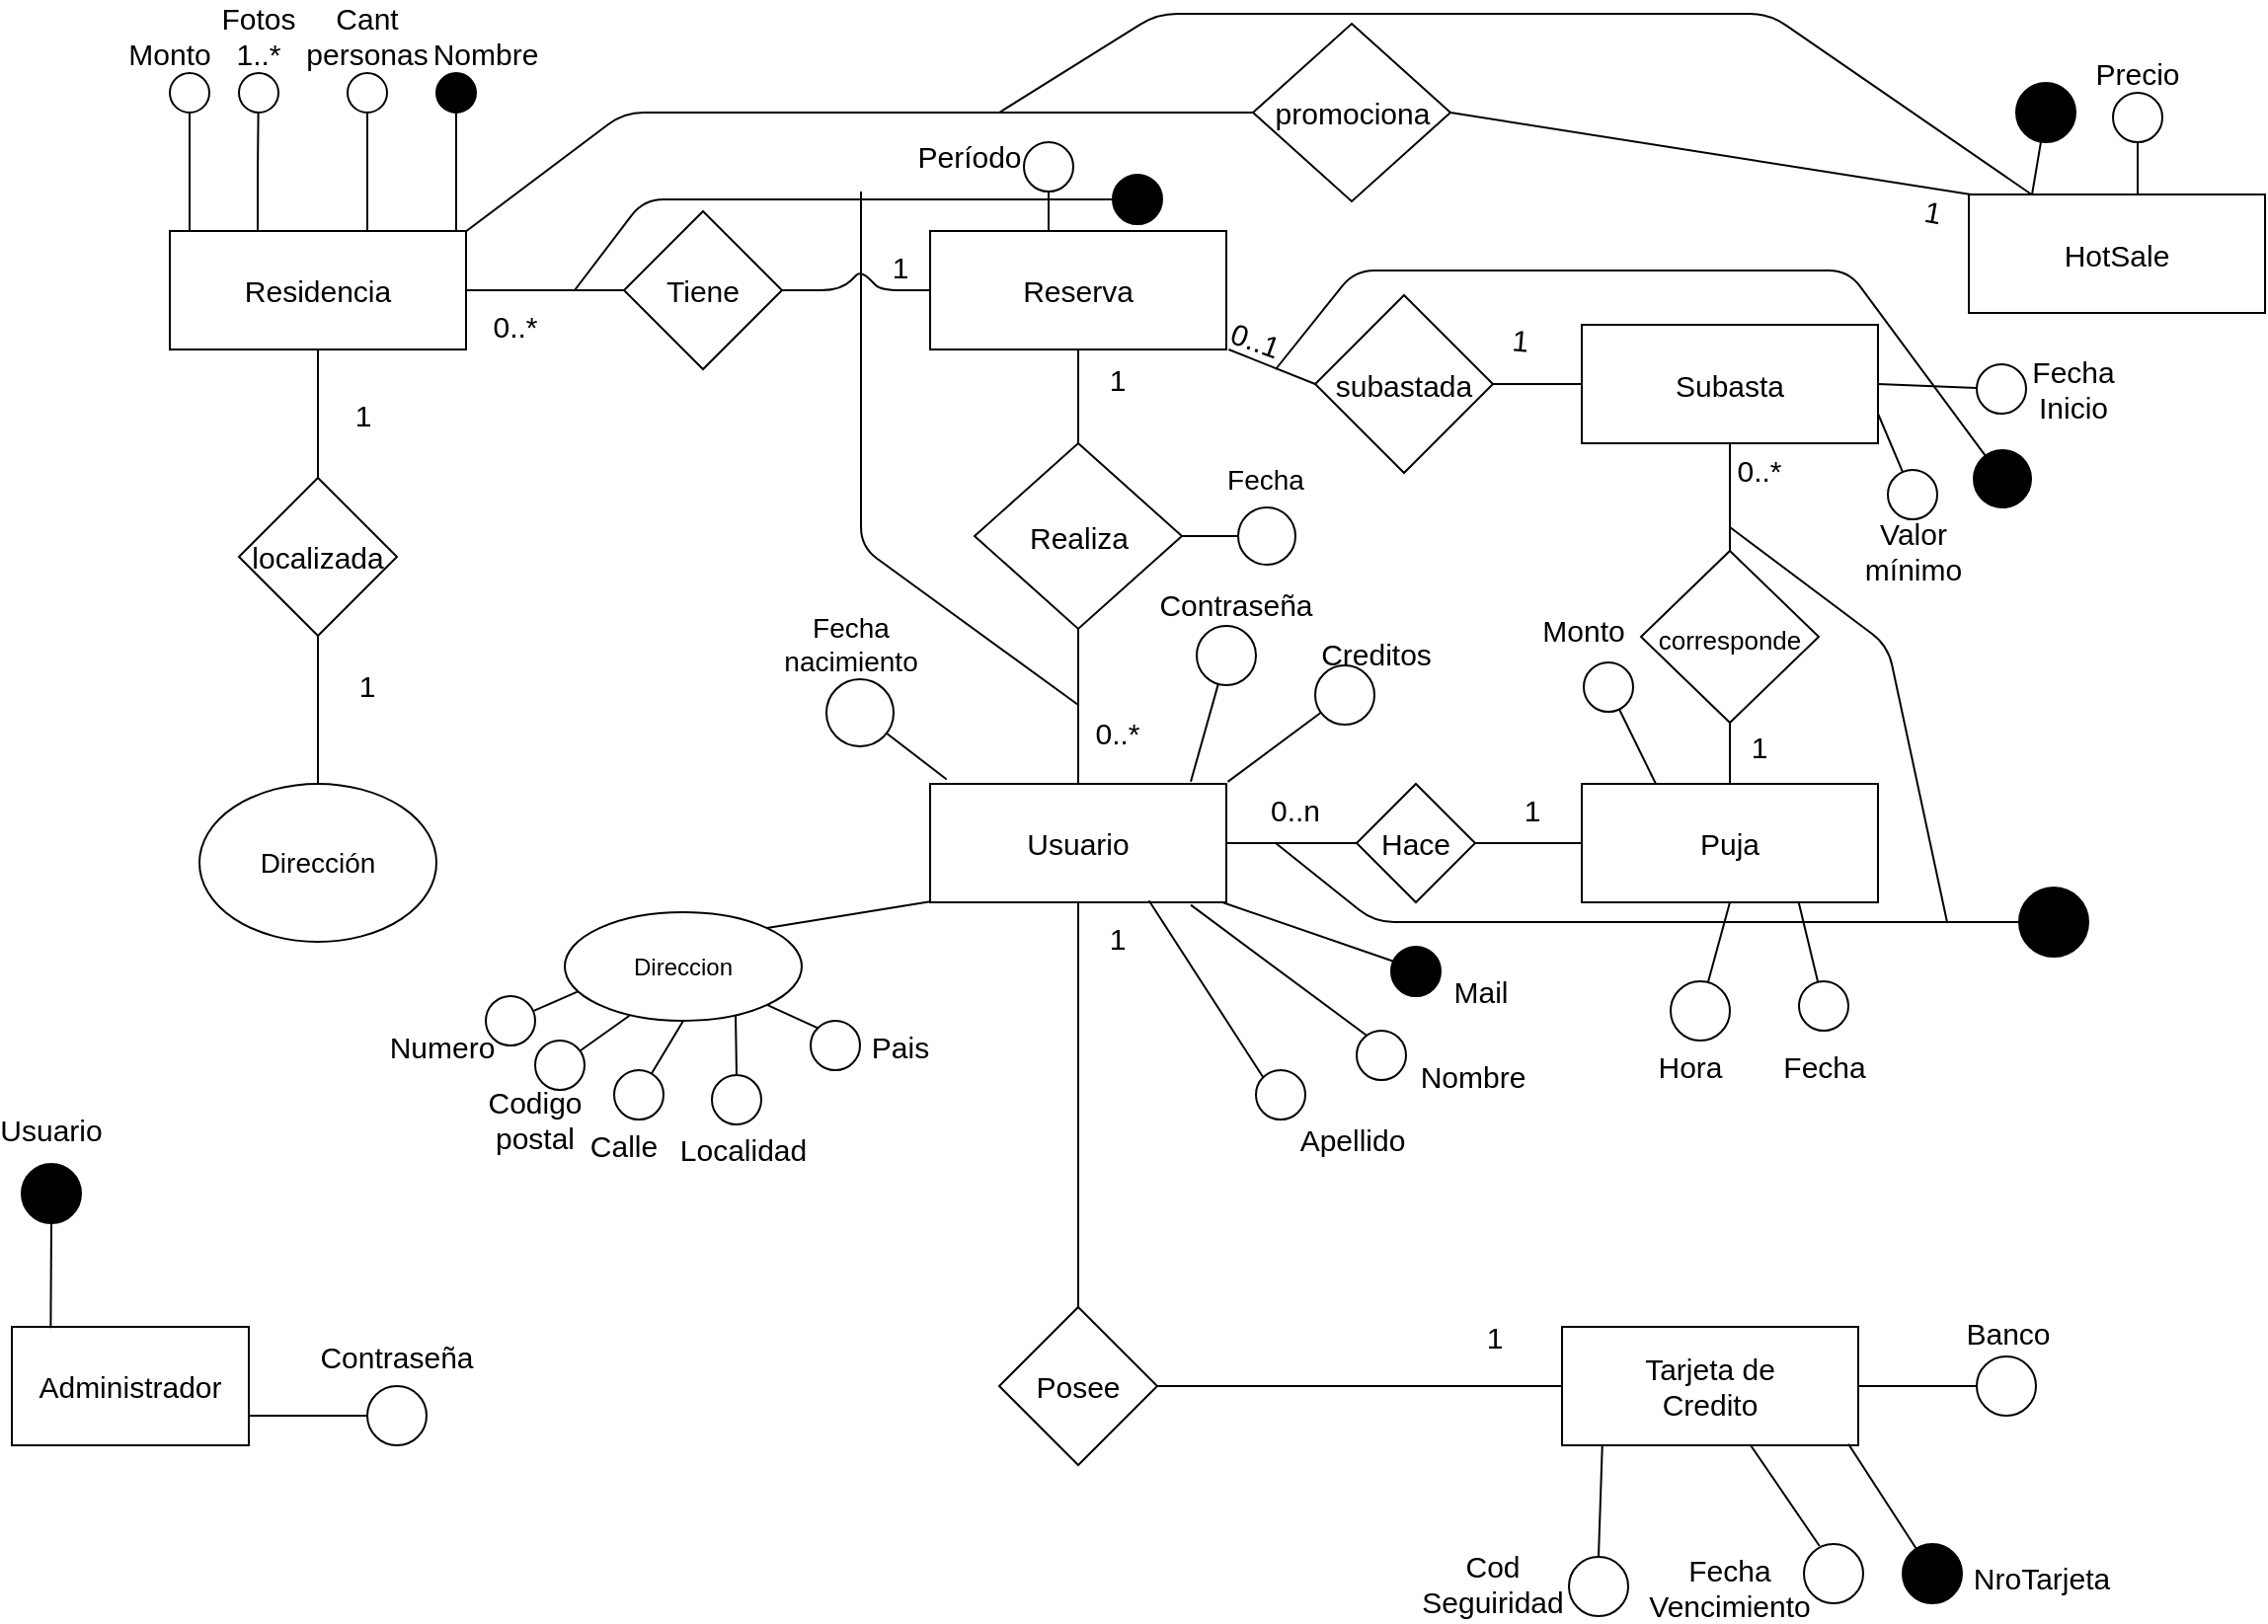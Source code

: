 <mxfile version="10.6.5" type="device"><diagram id="lkm6qjUHLhMHIFWpEJEo" name="Page-1"><mxGraphModel dx="1567" dy="913" grid="1" gridSize="10" guides="1" tooltips="1" connect="1" arrows="1" fold="1" page="1" pageScale="1" pageWidth="1169" pageHeight="827" math="0" shadow="0"><root><mxCell id="0"/><mxCell id="1" parent="0"/><mxCell id="IF7GR7EyhI2C2bpMbe33-1" value="Residencia" style="rounded=0;whiteSpace=wrap;html=1;fontSize=15;" parent="1" vertex="1"><mxGeometry x="100" y="120" width="150" height="60" as="geometry"/></mxCell><mxCell id="IF7GR7EyhI2C2bpMbe33-2" value="Usuario&lt;br&gt;" style="rounded=0;whiteSpace=wrap;html=1;fontSize=15;" parent="1" vertex="1"><mxGeometry x="485" y="400" width="150" height="60" as="geometry"/></mxCell><mxCell id="IF7GR7EyhI2C2bpMbe33-3" value="Subasta" style="rounded=0;whiteSpace=wrap;html=1;fontSize=15;" parent="1" vertex="1"><mxGeometry x="815" y="167.5" width="150" height="60" as="geometry"/></mxCell><mxCell id="IF7GR7EyhI2C2bpMbe33-4" value="Reserva" style="rounded=0;whiteSpace=wrap;html=1;fontSize=15;" parent="1" vertex="1"><mxGeometry x="485" y="120" width="150" height="60" as="geometry"/></mxCell><mxCell id="IF7GR7EyhI2C2bpMbe33-5" value="Puja&lt;br&gt;" style="rounded=0;whiteSpace=wrap;html=1;fontSize=15;" parent="1" vertex="1"><mxGeometry x="815" y="400" width="150" height="60" as="geometry"/></mxCell><mxCell id="IF7GR7EyhI2C2bpMbe33-6" value="HotSale&lt;br&gt;" style="rounded=0;whiteSpace=wrap;html=1;fontSize=15;" parent="1" vertex="1"><mxGeometry x="1011" y="101.5" width="150" height="60" as="geometry"/></mxCell><mxCell id="IF7GR7EyhI2C2bpMbe33-7" value="Tarjeta de&lt;br&gt;Credito&lt;br&gt;" style="rounded=0;whiteSpace=wrap;html=1;fontSize=15;" parent="1" vertex="1"><mxGeometry x="805" y="675" width="150" height="60" as="geometry"/></mxCell><mxCell id="IF7GR7EyhI2C2bpMbe33-21" value="" style="endArrow=none;html=1;fontSize=15;entryX=0.5;entryY=1;entryDx=0;entryDy=0;" parent="1" edge="1" target="IF7GR7EyhI2C2bpMbe33-49"><mxGeometry width="50" height="50" relative="1" as="geometry"><mxPoint x="110" y="120" as="sourcePoint"/><mxPoint x="102.5" y="60" as="targetPoint"/><Array as="points"/></mxGeometry></mxCell><mxCell id="IF7GR7EyhI2C2bpMbe33-24" value="" style="endArrow=none;html=1;fontSize=15;entryX=0.5;entryY=0;entryDx=0;entryDy=0;" parent="1" target="IF7GR7EyhI2C2bpMbe33-25" edge="1"><mxGeometry width="50" height="50" relative="1" as="geometry"><mxPoint x="144.5" y="120" as="sourcePoint"/><mxPoint x="144.5" y="30" as="targetPoint"/><Array as="points"><mxPoint x="144.5" y="90"/></Array></mxGeometry></mxCell><mxCell id="IF7GR7EyhI2C2bpMbe33-25" value="" style="ellipse;whiteSpace=wrap;html=1;aspect=fixed;fontSize=15;" parent="1" vertex="1"><mxGeometry x="135" y="40" width="20" height="20" as="geometry"/></mxCell><mxCell id="IF7GR7EyhI2C2bpMbe33-26" value="" style="endArrow=none;html=1;fontSize=15;" parent="1" edge="1"><mxGeometry width="50" height="50" relative="1" as="geometry"><mxPoint x="200" y="120" as="sourcePoint"/><mxPoint x="200" y="60" as="targetPoint"/><Array as="points"><mxPoint x="200" y="90"/></Array></mxGeometry></mxCell><mxCell id="IF7GR7EyhI2C2bpMbe33-27" value="" style="ellipse;whiteSpace=wrap;html=1;aspect=fixed;fontSize=15;" parent="1" vertex="1"><mxGeometry x="190" y="40" width="20" height="20" as="geometry"/></mxCell><mxCell id="IF7GR7EyhI2C2bpMbe33-28" value="" style="endArrow=none;html=1;fontSize=15;" parent="1" edge="1"><mxGeometry width="50" height="50" relative="1" as="geometry"><mxPoint x="245" y="120" as="sourcePoint"/><mxPoint x="245" y="60" as="targetPoint"/><Array as="points"><mxPoint x="245" y="90"/></Array></mxGeometry></mxCell><mxCell id="IF7GR7EyhI2C2bpMbe33-29" value="" style="ellipse;whiteSpace=wrap;html=1;aspect=fixed;fontSize=15;fillColor=#000000;" parent="1" vertex="1"><mxGeometry x="235" y="40" width="20" height="20" as="geometry"/></mxCell><mxCell id="IF7GR7EyhI2C2bpMbe33-42" value="Nombre&lt;br&gt;" style="text;html=1;strokeColor=none;fillColor=none;align=center;verticalAlign=middle;whiteSpace=wrap;rounded=0;fontSize=15;" parent="1" vertex="1"><mxGeometry x="240" y="20" width="40" height="20" as="geometry"/></mxCell><mxCell id="IF7GR7EyhI2C2bpMbe33-43" value="Cant&lt;br&gt;personas&lt;br&gt;&lt;br&gt;" style="text;html=1;strokeColor=none;fillColor=none;align=center;verticalAlign=middle;whiteSpace=wrap;rounded=0;fontSize=15;" parent="1" vertex="1"><mxGeometry x="180" y="20" width="40" height="20" as="geometry"/></mxCell><mxCell id="IF7GR7EyhI2C2bpMbe33-48" value="Fotos&lt;br&gt;1..*&lt;br&gt;&lt;br&gt;" style="text;html=1;strokeColor=none;fillColor=none;align=center;verticalAlign=middle;whiteSpace=wrap;rounded=0;fontSize=15;" parent="1" vertex="1"><mxGeometry x="125" y="20" width="40" height="20" as="geometry"/></mxCell><mxCell id="IF7GR7EyhI2C2bpMbe33-49" value="" style="ellipse;whiteSpace=wrap;html=1;aspect=fixed;fillColor=#FFFFFF;fontSize=15;" parent="1" vertex="1"><mxGeometry x="100" y="40" width="20" height="20" as="geometry"/></mxCell><mxCell id="IF7GR7EyhI2C2bpMbe33-52" value="Monto" style="text;html=1;strokeColor=none;fillColor=none;align=center;verticalAlign=middle;whiteSpace=wrap;rounded=0;fontSize=15;" parent="1" vertex="1"><mxGeometry x="80" y="20" width="40" height="20" as="geometry"/></mxCell><mxCell id="IF7GR7EyhI2C2bpMbe33-55" value="" style="endArrow=none;html=1;fontSize=15;" parent="1" target="IF7GR7EyhI2C2bpMbe33-56" edge="1"><mxGeometry width="50" height="50" relative="1" as="geometry"><mxPoint x="545" y="120" as="sourcePoint"/><mxPoint x="545" y="60" as="targetPoint"/><Array as="points"/></mxGeometry></mxCell><mxCell id="IF7GR7EyhI2C2bpMbe33-56" value="" style="ellipse;whiteSpace=wrap;html=1;aspect=fixed;" parent="1" vertex="1"><mxGeometry x="532.5" y="75" width="25" height="25" as="geometry"/></mxCell><mxCell id="IF7GR7EyhI2C2bpMbe33-59" value="Período" style="text;html=1;strokeColor=none;fillColor=none;align=center;verticalAlign=middle;whiteSpace=wrap;rounded=0;fontSize=15;" parent="1" vertex="1"><mxGeometry x="485" y="71.5" width="40" height="20" as="geometry"/></mxCell><mxCell id="IF7GR7EyhI2C2bpMbe33-62" value="" style="endArrow=none;html=1;fillColor=#000000;fontSize=15;exitX=1;exitY=0.5;exitDx=0;exitDy=0;entryX=0;entryY=0.5;entryDx=0;entryDy=0;" parent="1" source="IF7GR7EyhI2C2bpMbe33-63" target="IF7GR7EyhI2C2bpMbe33-4" edge="1"><mxGeometry width="50" height="50" relative="1" as="geometry"><mxPoint x="330" y="180" as="sourcePoint"/><mxPoint x="380" y="130" as="targetPoint"/><Array as="points"><mxPoint x="440" y="150"/><mxPoint x="450" y="140"/><mxPoint x="460" y="150"/></Array></mxGeometry></mxCell><mxCell id="IF7GR7EyhI2C2bpMbe33-63" value="" style="rhombus;whiteSpace=wrap;html=1;fillColor=#FFFFFF;fontSize=15;" parent="1" vertex="1"><mxGeometry x="330" y="110" width="80" height="80" as="geometry"/></mxCell><mxCell id="IF7GR7EyhI2C2bpMbe33-64" value="" style="endArrow=none;html=1;fillColor=#000000;fontSize=15;exitX=1;exitY=0.5;exitDx=0;exitDy=0;" parent="1" source="IF7GR7EyhI2C2bpMbe33-1" target="IF7GR7EyhI2C2bpMbe33-63" edge="1"><mxGeometry width="50" height="50" relative="1" as="geometry"><mxPoint x="250.176" y="149.529" as="sourcePoint"/><mxPoint x="490" y="149.888" as="targetPoint"/></mxGeometry></mxCell><mxCell id="IF7GR7EyhI2C2bpMbe33-65" value="Tiene&lt;br&gt;" style="text;html=1;strokeColor=none;fillColor=none;align=center;verticalAlign=middle;whiteSpace=wrap;rounded=0;fontSize=15;" parent="1" vertex="1"><mxGeometry x="350" y="140" width="40" height="20" as="geometry"/></mxCell><mxCell id="IF7GR7EyhI2C2bpMbe33-67" value="0..*" style="text;html=1;strokeColor=none;fillColor=none;align=center;verticalAlign=middle;whiteSpace=wrap;rounded=0;fontSize=15;" parent="1" vertex="1"><mxGeometry x="255" y="157.5" width="40" height="20" as="geometry"/></mxCell><mxCell id="IF7GR7EyhI2C2bpMbe33-69" value="1&lt;br&gt;" style="text;html=1;strokeColor=none;fillColor=none;align=center;verticalAlign=middle;whiteSpace=wrap;rounded=0;fontSize=15;" parent="1" vertex="1"><mxGeometry x="450" y="127.5" width="40" height="20" as="geometry"/></mxCell><mxCell id="IF7GR7EyhI2C2bpMbe33-70" value="" style="endArrow=none;html=1;fontSize=15;entryX=0.57;entryY=-0.003;entryDx=0;entryDy=0;entryPerimeter=0;" parent="1" source="IF7GR7EyhI2C2bpMbe33-71" target="IF7GR7EyhI2C2bpMbe33-6" edge="1"><mxGeometry width="50" height="50" relative="1" as="geometry"><mxPoint x="417.5" y="665" as="sourcePoint"/><mxPoint x="1104" y="110" as="targetPoint"/><Array as="points"/></mxGeometry></mxCell><mxCell id="IF7GR7EyhI2C2bpMbe33-71" value="" style="ellipse;whiteSpace=wrap;html=1;aspect=fixed;direction=south;rotation=180;" parent="1" vertex="1"><mxGeometry x="1084" y="50" width="25" height="25" as="geometry"/></mxCell><mxCell id="IF7GR7EyhI2C2bpMbe33-72" value="Precio&lt;br&gt;" style="text;html=1;strokeColor=none;fillColor=none;align=center;verticalAlign=middle;whiteSpace=wrap;rounded=0;fontSize=15;direction=south;" parent="1" vertex="1"><mxGeometry x="1078" y="30" width="37" height="20" as="geometry"/></mxCell><mxCell id="IF7GR7EyhI2C2bpMbe33-73" value="promociona" style="rhombus;whiteSpace=wrap;html=1;fillColor=#FFFFFF;fontSize=15;" parent="1" vertex="1"><mxGeometry x="648.5" y="15" width="100" height="90" as="geometry"/></mxCell><mxCell id="IF7GR7EyhI2C2bpMbe33-75" value="" style="endArrow=none;html=1;fillColor=#000000;fontSize=15;entryX=1;entryY=0.5;entryDx=0;entryDy=0;exitX=0.007;exitY=0;exitDx=0;exitDy=0;exitPerimeter=0;" parent="1" source="IF7GR7EyhI2C2bpMbe33-6" target="IF7GR7EyhI2C2bpMbe33-73" edge="1"><mxGeometry width="50" height="50" relative="1" as="geometry"><mxPoint x="965.5" y="85" as="sourcePoint"/><mxPoint x="900" y="42" as="targetPoint"/></mxGeometry></mxCell><mxCell id="IF7GR7EyhI2C2bpMbe33-79" value="1" style="text;html=1;strokeColor=none;fillColor=none;align=center;verticalAlign=middle;whiteSpace=wrap;rounded=0;fontSize=15;rotation=10;" parent="1" vertex="1"><mxGeometry x="972.5" y="100" width="40" height="20" as="geometry"/></mxCell><mxCell id="IF7GR7EyhI2C2bpMbe33-81" value="" style="endArrow=none;html=1;fontSize=15;entryX=1;entryY=0.5;entryDx=0;entryDy=0;" parent="1" source="IF7GR7EyhI2C2bpMbe33-82" target="IF7GR7EyhI2C2bpMbe33-3" edge="1"><mxGeometry width="50" height="50" relative="1" as="geometry"><mxPoint x="321" y="795" as="sourcePoint"/><mxPoint x="1008.971" y="248.941" as="targetPoint"/><Array as="points"/></mxGeometry></mxCell><mxCell id="IF7GR7EyhI2C2bpMbe33-82" value="" style="ellipse;whiteSpace=wrap;html=1;aspect=fixed;direction=south;rotation=180;" parent="1" vertex="1"><mxGeometry x="1015" y="187.5" width="25" height="25" as="geometry"/></mxCell><mxCell id="IF7GR7EyhI2C2bpMbe33-83" value="Valor mínimo" style="text;html=1;strokeColor=none;fillColor=none;align=center;verticalAlign=middle;whiteSpace=wrap;rounded=0;fontSize=15;" parent="1" vertex="1"><mxGeometry x="962.5" y="272" width="40" height="20" as="geometry"/></mxCell><mxCell id="IF7GR7EyhI2C2bpMbe33-84" value="" style="endArrow=none;html=1;fontSize=15;entryX=1;entryY=0.75;entryDx=0;entryDy=0;exitX=0.927;exitY=0.313;exitDx=0;exitDy=0;exitPerimeter=0;" parent="1" source="IF7GR7EyhI2C2bpMbe33-85" target="IF7GR7EyhI2C2bpMbe33-3" edge="1"><mxGeometry width="50" height="50" relative="1" as="geometry"><mxPoint x="1020" y="246" as="sourcePoint"/><mxPoint x="996.471" y="308.941" as="targetPoint"/><Array as="points"/></mxGeometry></mxCell><mxCell id="IF7GR7EyhI2C2bpMbe33-85" value="" style="ellipse;whiteSpace=wrap;html=1;aspect=fixed;direction=south;rotation=180;" parent="1" vertex="1"><mxGeometry x="970" y="241" width="25" height="25" as="geometry"/></mxCell><mxCell id="IF7GR7EyhI2C2bpMbe33-86" value="Fecha&lt;br&gt;Inicio&lt;br&gt;" style="text;html=1;strokeColor=none;fillColor=none;align=center;verticalAlign=middle;whiteSpace=wrap;rounded=0;fontSize=15;" parent="1" vertex="1"><mxGeometry x="1044" y="190" width="40" height="20" as="geometry"/></mxCell><mxCell id="IF7GR7EyhI2C2bpMbe33-87" value="" style="endArrow=none;html=1;fillColor=#000000;fontSize=15;exitX=1;exitY=0.5;exitDx=0;exitDy=0;" parent="1" source="IF7GR7EyhI2C2bpMbe33-89" target="IF7GR7EyhI2C2bpMbe33-3" edge="1"><mxGeometry width="50" height="50" relative="1" as="geometry"><mxPoint x="680" y="225" as="sourcePoint"/><mxPoint x="730" y="175" as="targetPoint"/></mxGeometry></mxCell><mxCell id="IF7GR7EyhI2C2bpMbe33-89" value="subastada" style="rhombus;whiteSpace=wrap;html=1;fillColor=#FFFFFF;fontSize=15;" parent="1" vertex="1"><mxGeometry x="680" y="152.5" width="90" height="90" as="geometry"/></mxCell><mxCell id="IF7GR7EyhI2C2bpMbe33-90" value="" style="endArrow=none;html=1;fillColor=#000000;fontSize=15;entryX=0;entryY=0.5;entryDx=0;entryDy=0;exitX=1.008;exitY=1;exitDx=0;exitDy=0;exitPerimeter=0;" parent="1" source="IF7GR7EyhI2C2bpMbe33-4" target="IF7GR7EyhI2C2bpMbe33-89" edge="1"><mxGeometry width="50" height="50" relative="1" as="geometry"><mxPoint x="640" y="164.516" as="sourcePoint"/><mxPoint x="800" y="195.484" as="targetPoint"/></mxGeometry></mxCell><mxCell id="IF7GR7EyhI2C2bpMbe33-93" value="0..1" style="text;html=1;strokeColor=none;fillColor=none;align=center;verticalAlign=middle;whiteSpace=wrap;rounded=0;fontSize=15;rotation=20;" parent="1" vertex="1"><mxGeometry x="630" y="165" width="40" height="20" as="geometry"/></mxCell><mxCell id="IF7GR7EyhI2C2bpMbe33-95" value="1" style="text;html=1;strokeColor=none;fillColor=none;align=center;verticalAlign=middle;whiteSpace=wrap;rounded=0;fontSize=15;rotation=5;" parent="1" vertex="1"><mxGeometry x="763.5" y="165" width="40" height="20" as="geometry"/></mxCell><mxCell id="IF7GR7EyhI2C2bpMbe33-97" value="" style="endArrow=none;html=1;fontSize=15;entryX=0.721;entryY=0.955;entryDx=0;entryDy=0;entryPerimeter=0;exitX=1;exitY=0.5;exitDx=0;exitDy=0;" parent="1" source="IF7GR7EyhI2C2bpMbe33-98" target="UzTb6IiXADIQHgqY58EO-2" edge="1"><mxGeometry width="50" height="50" relative="1" as="geometry"><mxPoint x="-325.5" y="1205" as="sourcePoint"/><mxPoint x="567.524" y="633.333" as="targetPoint"/><Array as="points"/></mxGeometry></mxCell><mxCell id="IF7GR7EyhI2C2bpMbe33-98" value="" style="ellipse;whiteSpace=wrap;html=1;aspect=fixed;direction=south;rotation=180;" parent="1" vertex="1"><mxGeometry x="374.5" y="547.5" width="25" height="25" as="geometry"/></mxCell><mxCell id="IF7GR7EyhI2C2bpMbe33-99" value="" style="endArrow=none;html=1;fontSize=15;entryX=1;entryY=1;entryDx=0;entryDy=0;exitX=1;exitY=0;exitDx=0;exitDy=0;" parent="1" source="IF7GR7EyhI2C2bpMbe33-100" edge="1" target="UzTb6IiXADIQHgqY58EO-2"><mxGeometry width="50" height="50" relative="1" as="geometry"><mxPoint x="-290" y="1178.5" as="sourcePoint"/><mxPoint x="575" y="596.5" as="targetPoint"/><Array as="points"/></mxGeometry></mxCell><mxCell id="IF7GR7EyhI2C2bpMbe33-100" value="" style="ellipse;whiteSpace=wrap;html=1;aspect=fixed;direction=south;rotation=180;" parent="1" vertex="1"><mxGeometry x="424.5" y="520" width="25" height="25" as="geometry"/></mxCell><mxCell id="IF7GR7EyhI2C2bpMbe33-101" value="" style="endArrow=none;html=1;fontSize=15;entryX=0.5;entryY=1;entryDx=0;entryDy=0;" parent="1" source="IF7GR7EyhI2C2bpMbe33-102" edge="1" target="UzTb6IiXADIQHgqY58EO-2"><mxGeometry width="50" height="50" relative="1" as="geometry"><mxPoint x="-552.5" y="1115" as="sourcePoint"/><mxPoint x="129.882" y="460.118" as="targetPoint"/><Array as="points"/></mxGeometry></mxCell><mxCell id="IF7GR7EyhI2C2bpMbe33-102" value="" style="ellipse;whiteSpace=wrap;html=1;aspect=fixed;direction=south;rotation=180;" parent="1" vertex="1"><mxGeometry x="325" y="545" width="25" height="25" as="geometry"/></mxCell><mxCell id="IF7GR7EyhI2C2bpMbe33-103" value="" style="endArrow=none;html=1;fontSize=15;entryX=0.273;entryY=0.952;entryDx=0;entryDy=0;entryPerimeter=0;" parent="1" source="IF7GR7EyhI2C2bpMbe33-104" edge="1" target="UzTb6IiXADIQHgqY58EO-2"><mxGeometry width="50" height="50" relative="1" as="geometry"><mxPoint x="-597.5" y="1115" as="sourcePoint"/><mxPoint x="330" y="558" as="targetPoint"/><Array as="points"/></mxGeometry></mxCell><mxCell id="IF7GR7EyhI2C2bpMbe33-104" value="" style="ellipse;whiteSpace=wrap;html=1;aspect=fixed;direction=south;rotation=180;" parent="1" vertex="1"><mxGeometry x="285" y="530" width="25" height="25" as="geometry"/></mxCell><mxCell id="IF7GR7EyhI2C2bpMbe33-105" value="Pais" style="text;html=1;strokeColor=none;fillColor=none;align=center;verticalAlign=middle;whiteSpace=wrap;rounded=0;fontSize=15;" parent="1" vertex="1"><mxGeometry x="449.5" y="522.5" width="40" height="20" as="geometry"/></mxCell><mxCell id="IF7GR7EyhI2C2bpMbe33-107" value="Localidad&lt;br&gt;" style="text;html=1;strokeColor=none;fillColor=none;align=center;verticalAlign=middle;whiteSpace=wrap;rounded=0;fontSize=15;" parent="1" vertex="1"><mxGeometry x="372.5" y="575" width="35" height="20" as="geometry"/></mxCell><mxCell id="IF7GR7EyhI2C2bpMbe33-109" value="Codigo&lt;br&gt;postal&lt;br&gt;" style="text;html=1;strokeColor=none;fillColor=none;align=center;verticalAlign=middle;whiteSpace=wrap;rounded=0;fontSize=15;" parent="1" vertex="1"><mxGeometry x="265" y="560" width="40" height="20" as="geometry"/></mxCell><mxCell id="IF7GR7EyhI2C2bpMbe33-110" value="Calle" style="text;html=1;strokeColor=none;fillColor=none;align=center;verticalAlign=middle;whiteSpace=wrap;rounded=0;fontSize=15;" parent="1" vertex="1"><mxGeometry x="310" y="572.5" width="40" height="20" as="geometry"/></mxCell><mxCell id="IF7GR7EyhI2C2bpMbe33-112" value="" style="endArrow=none;html=1;fontSize=15;entryX=0.055;entryY=0.731;entryDx=0;entryDy=0;entryPerimeter=0;" parent="1" source="IF7GR7EyhI2C2bpMbe33-113" target="UzTb6IiXADIQHgqY58EO-2" edge="1"><mxGeometry width="50" height="50" relative="1" as="geometry"><mxPoint x="-635" y="1075" as="sourcePoint"/><mxPoint x="47.382" y="420.118" as="targetPoint"/><Array as="points"/></mxGeometry></mxCell><mxCell id="IF7GR7EyhI2C2bpMbe33-113" value="" style="ellipse;whiteSpace=wrap;html=1;aspect=fixed;direction=south;rotation=180;" parent="1" vertex="1"><mxGeometry x="260" y="507.5" width="25" height="25" as="geometry"/></mxCell><mxCell id="IF7GR7EyhI2C2bpMbe33-114" value="Numero" style="text;html=1;strokeColor=none;fillColor=none;align=center;verticalAlign=middle;whiteSpace=wrap;rounded=0;fontSize=15;" parent="1" vertex="1"><mxGeometry x="217.5" y="522.5" width="40" height="20" as="geometry"/></mxCell><mxCell id="IF7GR7EyhI2C2bpMbe33-116" value="" style="endArrow=none;html=1;fillColor=#000000;fontSize=15;exitX=0.5;exitY=0;exitDx=0;exitDy=0;" parent="1" source="UzTb6IiXADIQHgqY58EO-9" target="IF7GR7EyhI2C2bpMbe33-1" edge="1"><mxGeometry width="50" height="50" relative="1" as="geometry"><mxPoint x="175" y="400" as="sourcePoint"/><mxPoint x="192.5" y="265" as="targetPoint"/></mxGeometry></mxCell><mxCell id="IF7GR7EyhI2C2bpMbe33-117" value="localizada" style="rhombus;whiteSpace=wrap;html=1;fillColor=#FFFFFF;fontSize=15;" parent="1" vertex="1"><mxGeometry x="135" y="245" width="80" height="80" as="geometry"/></mxCell><mxCell id="IF7GR7EyhI2C2bpMbe33-119" value="1" style="text;html=1;strokeColor=none;fillColor=none;align=center;verticalAlign=middle;whiteSpace=wrap;rounded=0;fontSize=15;rotation=0;" parent="1" vertex="1"><mxGeometry x="177.5" y="202.5" width="40" height="20" as="geometry"/></mxCell><mxCell id="IF7GR7EyhI2C2bpMbe33-121" value="1" style="text;html=1;strokeColor=none;fillColor=none;align=center;verticalAlign=middle;whiteSpace=wrap;rounded=0;fontSize=15;" parent="1" vertex="1"><mxGeometry x="180" y="340" width="40" height="20" as="geometry"/></mxCell><mxCell id="IF7GR7EyhI2C2bpMbe33-128" value="" style="endArrow=none;html=1;fillColor=#000000;fontSize=15;exitX=1;exitY=0.5;exitDx=0;exitDy=0;" parent="1" source="IF7GR7EyhI2C2bpMbe33-129" target="IF7GR7EyhI2C2bpMbe33-5" edge="1"><mxGeometry width="50" height="50" relative="1" as="geometry"><mxPoint x="706" y="460" as="sourcePoint"/><mxPoint x="756" y="410" as="targetPoint"/></mxGeometry></mxCell><mxCell id="IF7GR7EyhI2C2bpMbe33-129" value="" style="rhombus;whiteSpace=wrap;html=1;fillColor=#FFFFFF;fontSize=15;" parent="1" vertex="1"><mxGeometry x="701" y="400" width="60" height="60" as="geometry"/></mxCell><mxCell id="IF7GR7EyhI2C2bpMbe33-130" value="" style="endArrow=none;html=1;fillColor=#000000;fontSize=15;exitX=1;exitY=0.5;exitDx=0;exitDy=0;" parent="1" source="IF7GR7EyhI2C2bpMbe33-2" target="IF7GR7EyhI2C2bpMbe33-129" edge="1"><mxGeometry width="50" height="50" relative="1" as="geometry"><mxPoint x="639.588" y="429.529" as="sourcePoint"/><mxPoint x="821.5" y="429.863" as="targetPoint"/></mxGeometry></mxCell><mxCell id="IF7GR7EyhI2C2bpMbe33-131" value="Hace" style="text;html=1;strokeColor=none;fillColor=none;align=center;verticalAlign=middle;whiteSpace=wrap;rounded=0;fontSize=15;" parent="1" vertex="1"><mxGeometry x="711" y="420" width="40" height="20" as="geometry"/></mxCell><mxCell id="IF7GR7EyhI2C2bpMbe33-135" value="&lt;font style=&quot;font-size: 13px&quot;&gt;corresponde&lt;/font&gt;" style="rhombus;whiteSpace=wrap;html=1;fillColor=#FFFFFF;fontSize=15;" parent="1" vertex="1"><mxGeometry x="845" y="282" width="90" height="87" as="geometry"/></mxCell><mxCell id="IF7GR7EyhI2C2bpMbe33-138" value="0..*" style="text;html=1;strokeColor=none;fillColor=none;align=center;verticalAlign=middle;whiteSpace=wrap;rounded=0;fontSize=15;" parent="1" vertex="1"><mxGeometry x="885" y="231" width="40" height="20" as="geometry"/></mxCell><mxCell id="IF7GR7EyhI2C2bpMbe33-139" value="1" style="text;html=1;strokeColor=none;fillColor=none;align=center;verticalAlign=middle;whiteSpace=wrap;rounded=0;fontSize=15;" parent="1" vertex="1"><mxGeometry x="885" y="371" width="40" height="20" as="geometry"/></mxCell><mxCell id="IF7GR7EyhI2C2bpMbe33-141" value="" style="endArrow=none;html=1;fillColor=#000000;fontSize=15;exitX=0.5;exitY=0;exitDx=0;exitDy=0;" parent="1" source="IF7GR7EyhI2C2bpMbe33-142" target="IF7GR7EyhI2C2bpMbe33-4" edge="1"><mxGeometry width="50" height="50" relative="1" as="geometry"><mxPoint x="525" y="310" as="sourcePoint"/><mxPoint x="575" y="260" as="targetPoint"/></mxGeometry></mxCell><mxCell id="IF7GR7EyhI2C2bpMbe33-143" value="1" style="text;html=1;strokeColor=none;fillColor=none;align=center;verticalAlign=middle;whiteSpace=wrap;rounded=0;fontSize=15;" parent="1" vertex="1"><mxGeometry x="560" y="185" width="40" height="20" as="geometry"/></mxCell><mxCell id="IF7GR7EyhI2C2bpMbe33-144" value="0..*" style="text;html=1;strokeColor=none;fillColor=none;align=center;verticalAlign=middle;whiteSpace=wrap;rounded=0;fontSize=15;" parent="1" vertex="1"><mxGeometry x="560" y="364" width="40" height="20" as="geometry"/></mxCell><mxCell id="IF7GR7EyhI2C2bpMbe33-147" value="" style="endArrow=none;html=1;fillColor=#000000;fontSize=15;" parent="1" source="IF7GR7EyhI2C2bpMbe33-148" target="IF7GR7EyhI2C2bpMbe33-2" edge="1"><mxGeometry width="50" height="50" relative="1" as="geometry"><mxPoint x="533.5" y="580" as="sourcePoint"/><mxPoint x="583.5" y="530" as="targetPoint"/></mxGeometry></mxCell><mxCell id="IF7GR7EyhI2C2bpMbe33-148" value="Posee&lt;br&gt;" style="rhombus;whiteSpace=wrap;html=1;fillColor=#FFFFFF;fontSize=15;" parent="1" vertex="1"><mxGeometry x="520" y="665" width="80" height="80" as="geometry"/></mxCell><mxCell id="IF7GR7EyhI2C2bpMbe33-149" value="" style="endArrow=none;html=1;fillColor=#000000;fontSize=15;" parent="1" source="IF7GR7EyhI2C2bpMbe33-7" target="IF7GR7EyhI2C2bpMbe33-148" edge="1"><mxGeometry width="50" height="50" relative="1" as="geometry"><mxPoint x="565" y="670.0" as="sourcePoint"/><mxPoint x="565" y="460" as="targetPoint"/></mxGeometry></mxCell><mxCell id="IF7GR7EyhI2C2bpMbe33-151" value="1" style="text;html=1;strokeColor=none;fillColor=none;align=center;verticalAlign=middle;whiteSpace=wrap;rounded=0;fontSize=15;" parent="1" vertex="1"><mxGeometry x="560" y="467.5" width="40" height="20" as="geometry"/></mxCell><mxCell id="IF7GR7EyhI2C2bpMbe33-152" value="1" style="text;html=1;strokeColor=none;fillColor=none;align=center;verticalAlign=middle;whiteSpace=wrap;rounded=0;fontSize=15;" parent="1" vertex="1"><mxGeometry x="751" y="670" width="40" height="20" as="geometry"/></mxCell><mxCell id="IF7GR7EyhI2C2bpMbe33-153" value="" style="endArrow=none;html=1;fontSize=15;entryX=0.25;entryY=0;entryDx=0;entryDy=0;" parent="1" source="IF7GR7EyhI2C2bpMbe33-154" target="IF7GR7EyhI2C2bpMbe33-5" edge="1"><mxGeometry width="50" height="50" relative="1" as="geometry"><mxPoint x="779" y="316.5" as="sourcePoint"/><mxPoint x="819" y="386.5" as="targetPoint"/><Array as="points"/></mxGeometry></mxCell><mxCell id="IF7GR7EyhI2C2bpMbe33-157" value="" style="endArrow=none;html=1;fontSize=15;entryX=0.5;entryY=1;entryDx=0;entryDy=0;" parent="1" source="IF7GR7EyhI2C2bpMbe33-158" edge="1"><mxGeometry width="50" height="50" relative="1" as="geometry"><mxPoint x="242.5" y="1115" as="sourcePoint"/><mxPoint x="924.882" y="460.118" as="targetPoint"/><Array as="points"/></mxGeometry></mxCell><mxCell id="IF7GR7EyhI2C2bpMbe33-158" value="" style="ellipse;whiteSpace=wrap;html=1;aspect=fixed;direction=south;rotation=180;" parent="1" vertex="1"><mxGeometry x="925" y="500" width="25" height="25" as="geometry"/></mxCell><mxCell id="IF7GR7EyhI2C2bpMbe33-159" value="Monto" style="text;html=1;strokeColor=none;fillColor=none;align=center;verticalAlign=middle;whiteSpace=wrap;rounded=0;fontSize=15;" parent="1" vertex="1"><mxGeometry x="796" y="311.5" width="40" height="20" as="geometry"/></mxCell><mxCell id="IF7GR7EyhI2C2bpMbe33-160" value="Fecha" style="text;html=1;strokeColor=none;fillColor=none;align=center;verticalAlign=middle;whiteSpace=wrap;rounded=0;fontSize=15;" parent="1" vertex="1"><mxGeometry x="917.5" y="532.5" width="40" height="20" as="geometry"/></mxCell><mxCell id="IF7GR7EyhI2C2bpMbe33-161" value="0..n" style="text;html=1;strokeColor=none;fillColor=none;align=center;verticalAlign=middle;whiteSpace=wrap;rounded=0;fontSize=15;" parent="1" vertex="1"><mxGeometry x="650" y="402.5" width="40" height="20" as="geometry"/></mxCell><mxCell id="IF7GR7EyhI2C2bpMbe33-162" value="1" style="text;html=1;strokeColor=none;fillColor=none;align=center;verticalAlign=middle;whiteSpace=wrap;rounded=0;fontSize=15;" parent="1" vertex="1"><mxGeometry x="770" y="402.5" width="40" height="20" as="geometry"/></mxCell><mxCell id="IF7GR7EyhI2C2bpMbe33-163" value="" style="endArrow=none;html=1;fontSize=15;entryX=0.989;entryY=1.002;entryDx=0;entryDy=0;entryPerimeter=0;" parent="1" target="IF7GR7EyhI2C2bpMbe33-2" edge="1"><mxGeometry width="50" height="50" relative="1" as="geometry"><mxPoint x="720" y="490" as="sourcePoint"/><mxPoint x="980" y="470" as="targetPoint"/><Array as="points"/></mxGeometry></mxCell><mxCell id="IF7GR7EyhI2C2bpMbe33-164" value="" style="ellipse;whiteSpace=wrap;html=1;aspect=fixed;direction=south;rotation=180;fillColor=#000000;" parent="1" vertex="1"><mxGeometry x="718.5" y="482.5" width="25" height="25" as="geometry"/></mxCell><mxCell id="IF7GR7EyhI2C2bpMbe33-166" value="Mail" style="text;html=1;strokeColor=none;fillColor=none;align=center;verticalAlign=middle;whiteSpace=wrap;rounded=0;fontSize=15;" parent="1" vertex="1"><mxGeometry x="743.5" y="495" width="40" height="20" as="geometry"/></mxCell><mxCell id="IF7GR7EyhI2C2bpMbe33-169" value="" style="endArrow=none;html=1;fontSize=15;entryX=0.88;entryY=1.022;entryDx=0;entryDy=0;entryPerimeter=0;" parent="1" target="IF7GR7EyhI2C2bpMbe33-2" edge="1"><mxGeometry width="50" height="50" relative="1" as="geometry"><mxPoint x="707.5" y="528.5" as="sourcePoint"/><mxPoint x="635.324" y="458.618" as="targetPoint"/><Array as="points"/></mxGeometry></mxCell><mxCell id="IF7GR7EyhI2C2bpMbe33-170" value="" style="ellipse;whiteSpace=wrap;html=1;aspect=fixed;direction=south;rotation=180;" parent="1" vertex="1"><mxGeometry x="701" y="525" width="25" height="25" as="geometry"/></mxCell><mxCell id="IF7GR7EyhI2C2bpMbe33-171" value="Nombre" style="text;html=1;strokeColor=none;fillColor=none;align=center;verticalAlign=middle;whiteSpace=wrap;rounded=0;fontSize=15;" parent="1" vertex="1"><mxGeometry x="740" y="537.5" width="40" height="20" as="geometry"/></mxCell><mxCell id="IF7GR7EyhI2C2bpMbe33-172" value="" style="endArrow=none;html=1;fontSize=15;entryX=0.919;entryY=1.002;entryDx=0;entryDy=0;entryPerimeter=0;exitX=1;exitY=0;exitDx=0;exitDy=0;" parent="1" source="IF7GR7EyhI2C2bpMbe33-173" edge="1"><mxGeometry width="50" height="50" relative="1" as="geometry"><mxPoint x="668" y="529" as="sourcePoint"/><mxPoint x="595.824" y="459.118" as="targetPoint"/><Array as="points"/></mxGeometry></mxCell><mxCell id="IF7GR7EyhI2C2bpMbe33-173" value="" style="ellipse;whiteSpace=wrap;html=1;aspect=fixed;direction=south;rotation=180;" parent="1" vertex="1"><mxGeometry x="650" y="545" width="25" height="25" as="geometry"/></mxCell><mxCell id="IF7GR7EyhI2C2bpMbe33-175" value="Apellido" style="text;html=1;strokeColor=none;fillColor=none;align=center;verticalAlign=middle;whiteSpace=wrap;rounded=0;fontSize=15;" parent="1" vertex="1"><mxGeometry x="678.5" y="570" width="40" height="20" as="geometry"/></mxCell><mxCell id="IF7GR7EyhI2C2bpMbe33-176" value="" style="endArrow=none;html=1;fillColor=#000000;fontSize=15;exitX=0.88;exitY=-0.018;exitDx=0;exitDy=0;exitPerimeter=0;" parent="1" source="IF7GR7EyhI2C2bpMbe33-2" target="IF7GR7EyhI2C2bpMbe33-177" edge="1"><mxGeometry width="50" height="50" relative="1" as="geometry"><mxPoint x="637.5" y="374" as="sourcePoint"/><mxPoint x="670" y="340" as="targetPoint"/></mxGeometry></mxCell><mxCell id="IF7GR7EyhI2C2bpMbe33-177" value="" style="ellipse;whiteSpace=wrap;html=1;aspect=fixed;" parent="1" vertex="1"><mxGeometry x="620" y="320" width="30" height="30" as="geometry"/></mxCell><mxCell id="IF7GR7EyhI2C2bpMbe33-178" value="Contraseña" style="text;html=1;strokeColor=none;fillColor=none;align=center;verticalAlign=middle;whiteSpace=wrap;rounded=0;fontSize=15;" parent="1" vertex="1"><mxGeometry x="620" y="299" width="40" height="20" as="geometry"/></mxCell><mxCell id="IF7GR7EyhI2C2bpMbe33-179" value="" style="endArrow=none;html=1;fillColor=#000000;fontSize=15;exitX=1.005;exitY=-0.018;exitDx=0;exitDy=0;exitPerimeter=0;" parent="1" source="IF7GR7EyhI2C2bpMbe33-2" target="IF7GR7EyhI2C2bpMbe33-180" edge="1"><mxGeometry width="50" height="50" relative="1" as="geometry"><mxPoint x="715" y="390" as="sourcePoint"/><mxPoint x="700" y="350" as="targetPoint"/></mxGeometry></mxCell><mxCell id="IF7GR7EyhI2C2bpMbe33-180" value="" style="ellipse;whiteSpace=wrap;html=1;aspect=fixed;" parent="1" vertex="1"><mxGeometry x="680" y="340" width="30" height="30" as="geometry"/></mxCell><mxCell id="IF7GR7EyhI2C2bpMbe33-181" value="Creditos" style="text;html=1;strokeColor=none;fillColor=none;align=center;verticalAlign=middle;whiteSpace=wrap;rounded=0;fontSize=15;" parent="1" vertex="1"><mxGeometry x="691" y="324" width="40" height="20" as="geometry"/></mxCell><mxCell id="IF7GR7EyhI2C2bpMbe33-182" value="" style="endArrow=none;html=1;fillColor=#000000;fontSize=15;exitX=0.056;exitY=-0.037;exitDx=0;exitDy=0;exitPerimeter=0;" parent="1" source="IF7GR7EyhI2C2bpMbe33-2" target="IF7GR7EyhI2C2bpMbe33-183" edge="1"><mxGeometry width="50" height="50" relative="1" as="geometry"><mxPoint x="435" y="374" as="sourcePoint"/><mxPoint x="485" y="324" as="targetPoint"/></mxGeometry></mxCell><mxCell id="IF7GR7EyhI2C2bpMbe33-183" value="" style="ellipse;whiteSpace=wrap;html=1;aspect=fixed;" parent="1" vertex="1"><mxGeometry x="432.5" y="347" width="34" height="34" as="geometry"/></mxCell><mxCell id="IF7GR7EyhI2C2bpMbe33-184" value="Fecha&lt;br style=&quot;font-size: 14px;&quot;&gt;nacimiento&lt;br style=&quot;font-size: 14px;&quot;&gt;" style="text;html=1;strokeColor=none;fillColor=none;align=center;verticalAlign=middle;whiteSpace=wrap;rounded=0;fontSize=14;" parent="1" vertex="1"><mxGeometry x="425" y="319" width="40" height="20" as="geometry"/></mxCell><mxCell id="IF7GR7EyhI2C2bpMbe33-188" value="Banco&lt;br&gt;" style="text;html=1;strokeColor=none;fillColor=none;align=center;verticalAlign=middle;whiteSpace=wrap;rounded=0;fontSize=15;" parent="1" vertex="1"><mxGeometry x="1011" y="667.5" width="40" height="20" as="geometry"/></mxCell><mxCell id="IF7GR7EyhI2C2bpMbe33-189" value="" style="endArrow=none;html=1;fillColor=#000000;fontSize=15;exitX=1;exitY=0.5;exitDx=0;exitDy=0;" parent="1" source="IF7GR7EyhI2C2bpMbe33-7" target="IF7GR7EyhI2C2bpMbe33-190" edge="1"><mxGeometry width="50" height="50" relative="1" as="geometry"><mxPoint x="960" y="730" as="sourcePoint"/><mxPoint x="1015" y="705" as="targetPoint"/></mxGeometry></mxCell><mxCell id="IF7GR7EyhI2C2bpMbe33-190" value="" style="ellipse;whiteSpace=wrap;html=1;aspect=fixed;" parent="1" vertex="1"><mxGeometry x="1015" y="690" width="30" height="30" as="geometry"/></mxCell><mxCell id="IF7GR7EyhI2C2bpMbe33-191" value="" style="endArrow=none;html=1;fillColor=#000000;fontSize=15;exitX=0.967;exitY=0.99;exitDx=0;exitDy=0;exitPerimeter=0;" parent="1" source="IF7GR7EyhI2C2bpMbe33-7" target="IF7GR7EyhI2C2bpMbe33-192" edge="1"><mxGeometry width="50" height="50" relative="1" as="geometry"><mxPoint x="993.5" y="795" as="sourcePoint"/><mxPoint x="1015" y="745" as="targetPoint"/></mxGeometry></mxCell><mxCell id="IF7GR7EyhI2C2bpMbe33-192" value="" style="ellipse;whiteSpace=wrap;html=1;aspect=fixed;fillColor=#000000;" parent="1" vertex="1"><mxGeometry x="977.5" y="785" width="30" height="30" as="geometry"/></mxCell><mxCell id="IF7GR7EyhI2C2bpMbe33-194" value="NroTarjeta" style="text;html=1;strokeColor=none;fillColor=none;align=center;verticalAlign=middle;whiteSpace=wrap;rounded=0;fontSize=15;" parent="1" vertex="1"><mxGeometry x="1027.5" y="791.5" width="40" height="20" as="geometry"/></mxCell><mxCell id="IF7GR7EyhI2C2bpMbe33-195" value="" style="endArrow=none;html=1;fillColor=#000000;fontSize=15;entryX=0.136;entryY=0.994;entryDx=0;entryDy=0;exitX=0.5;exitY=0;exitDx=0;exitDy=0;entryPerimeter=0;" parent="1" target="IF7GR7EyhI2C2bpMbe33-7" edge="1" source="IF7GR7EyhI2C2bpMbe33-196"><mxGeometry width="50" height="50" relative="1" as="geometry"><mxPoint x="685" y="725" as="sourcePoint"/><mxPoint x="375" y="795" as="targetPoint"/><Array as="points"/></mxGeometry></mxCell><mxCell id="IF7GR7EyhI2C2bpMbe33-196" value="" style="ellipse;whiteSpace=wrap;html=1;aspect=fixed;fillColor=#FFFFFF;fontSize=15;" parent="1" vertex="1"><mxGeometry x="808.5" y="791.5" width="30" height="30" as="geometry"/></mxCell><mxCell id="IF7GR7EyhI2C2bpMbe33-197" value="Cod&lt;br&gt;Seguiridad&lt;br&gt;" style="text;html=1;strokeColor=none;fillColor=none;align=center;verticalAlign=middle;whiteSpace=wrap;rounded=0;fontSize=15;" parent="1" vertex="1"><mxGeometry x="750" y="795" width="40" height="20" as="geometry"/></mxCell><mxCell id="IF7GR7EyhI2C2bpMbe33-198" value="" style="endArrow=none;html=1;fillColor=#000000;fontSize=15;exitX=0.263;exitY=0.033;exitDx=0;exitDy=0;exitPerimeter=0;" parent="1" target="IF7GR7EyhI2C2bpMbe33-7" edge="1" source="IF7GR7EyhI2C2bpMbe33-199"><mxGeometry width="50" height="50" relative="1" as="geometry"><mxPoint x="705" y="785" as="sourcePoint"/><mxPoint x="825" y="750" as="targetPoint"/></mxGeometry></mxCell><mxCell id="IF7GR7EyhI2C2bpMbe33-199" value="" style="ellipse;whiteSpace=wrap;html=1;aspect=fixed;fillColor=#FFFFFF;fontSize=15;" parent="1" vertex="1"><mxGeometry x="927.5" y="785" width="30" height="30" as="geometry"/></mxCell><mxCell id="IF7GR7EyhI2C2bpMbe33-200" value="Fecha&lt;br&gt;Vencimiento&lt;br&gt;" style="text;html=1;strokeColor=none;fillColor=none;align=center;verticalAlign=middle;whiteSpace=wrap;rounded=0;fontSize=15;" parent="1" vertex="1"><mxGeometry x="870" y="796.5" width="40" height="20" as="geometry"/></mxCell><mxCell id="IF7GR7EyhI2C2bpMbe33-201" value="Administrador" style="rounded=0;whiteSpace=wrap;html=1;fillColor=#FFFFFF;fontSize=15;" parent="1" vertex="1"><mxGeometry x="20" y="675" width="120" height="60" as="geometry"/></mxCell><mxCell id="IF7GR7EyhI2C2bpMbe33-203" value="" style="endArrow=none;html=1;fillColor=#000000;fontSize=15;entryX=0.5;entryY=1;entryDx=0;entryDy=0;exitX=0.164;exitY=0.011;exitDx=0;exitDy=0;exitPerimeter=0;" parent="1" edge="1" target="IF7GR7EyhI2C2bpMbe33-204" source="IF7GR7EyhI2C2bpMbe33-201"><mxGeometry width="50" height="50" relative="1" as="geometry"><mxPoint x="40" y="670" as="sourcePoint"/><mxPoint x="175" y="640" as="targetPoint"/></mxGeometry></mxCell><mxCell id="IF7GR7EyhI2C2bpMbe33-204" value="" style="ellipse;whiteSpace=wrap;html=1;aspect=fixed;fillColor=#000000;fontSize=15;" parent="1" vertex="1"><mxGeometry x="25" y="592.5" width="30" height="30" as="geometry"/></mxCell><mxCell id="IF7GR7EyhI2C2bpMbe33-205" value="Usuario" style="text;html=1;strokeColor=none;fillColor=none;align=center;verticalAlign=middle;whiteSpace=wrap;rounded=0;fontSize=15;" parent="1" vertex="1"><mxGeometry x="20" y="565" width="40" height="20" as="geometry"/></mxCell><mxCell id="IF7GR7EyhI2C2bpMbe33-206" value="Contraseña" style="text;html=1;strokeColor=none;fillColor=none;align=center;verticalAlign=middle;whiteSpace=wrap;rounded=0;fontSize=15;" parent="1" vertex="1"><mxGeometry x="195" y="680" width="40" height="20" as="geometry"/></mxCell><mxCell id="IF7GR7EyhI2C2bpMbe33-207" value="" style="endArrow=none;html=1;fillColor=#000000;fontSize=15;exitX=1;exitY=0.75;exitDx=0;exitDy=0;" parent="1" source="IF7GR7EyhI2C2bpMbe33-201" target="IF7GR7EyhI2C2bpMbe33-208" edge="1"><mxGeometry width="50" height="50" relative="1" as="geometry"><mxPoint x="142.5" y="730" as="sourcePoint"/><mxPoint x="180" y="700" as="targetPoint"/></mxGeometry></mxCell><mxCell id="IF7GR7EyhI2C2bpMbe33-208" value="" style="ellipse;whiteSpace=wrap;html=1;aspect=fixed;" parent="1" vertex="1"><mxGeometry x="200" y="705" width="30" height="30" as="geometry"/></mxCell><mxCell id="IF7GR7EyhI2C2bpMbe33-209" value="" style="endArrow=none;html=1;fillColor=#000000;fontSize=15;exitX=0.5;exitY=1;exitDx=0;exitDy=0;" parent="1" source="IF7GR7EyhI2C2bpMbe33-5" target="IF7GR7EyhI2C2bpMbe33-210" edge="1"><mxGeometry width="50" height="50" relative="1" as="geometry"><mxPoint x="821.5" y="602.5" as="sourcePoint"/><mxPoint x="880" y="510" as="targetPoint"/></mxGeometry></mxCell><mxCell id="IF7GR7EyhI2C2bpMbe33-210" value="" style="ellipse;whiteSpace=wrap;html=1;aspect=fixed;" parent="1" vertex="1"><mxGeometry x="860" y="500" width="30" height="30" as="geometry"/></mxCell><mxCell id="IF7GR7EyhI2C2bpMbe33-211" value="Hora" style="text;html=1;strokeColor=none;fillColor=none;align=center;verticalAlign=middle;whiteSpace=wrap;rounded=0;fontSize=15;" parent="1" vertex="1"><mxGeometry x="850" y="532.5" width="40" height="20" as="geometry"/></mxCell><mxCell id="IF7GR7EyhI2C2bpMbe33-215" value="" style="endArrow=none;html=1;fillColor=#000000;fontSize=15;" parent="1" target="IF7GR7EyhI2C2bpMbe33-216" edge="1"><mxGeometry width="50" height="50" relative="1" as="geometry"><mxPoint x="305" y="150" as="sourcePoint"/><mxPoint x="580" y="80" as="targetPoint"/><Array as="points"><mxPoint x="340" y="104"/></Array></mxGeometry></mxCell><mxCell id="IF7GR7EyhI2C2bpMbe33-216" value="" style="ellipse;whiteSpace=wrap;html=1;aspect=fixed;fillColor=#000000;" parent="1" vertex="1"><mxGeometry x="577.5" y="91.5" width="25" height="25" as="geometry"/></mxCell><mxCell id="IF7GR7EyhI2C2bpMbe33-218" value="" style="endArrow=none;html=1;fillColor=#000000;fontSize=15;" parent="1" target="IF7GR7EyhI2C2bpMbe33-219" edge="1"><mxGeometry width="50" height="50" relative="1" as="geometry"><mxPoint x="660" y="190" as="sourcePoint"/><mxPoint x="990" y="230" as="targetPoint"/><Array as="points"><mxPoint x="700" y="140"/><mxPoint x="810" y="140"/><mxPoint x="950" y="140"/></Array></mxGeometry></mxCell><mxCell id="IF7GR7EyhI2C2bpMbe33-219" value="" style="ellipse;whiteSpace=wrap;html=1;aspect=fixed;fillColor=#000000;" parent="1" vertex="1"><mxGeometry x="1013.5" y="231" width="29" height="29" as="geometry"/></mxCell><mxCell id="IF7GR7EyhI2C2bpMbe33-154" value="" style="ellipse;whiteSpace=wrap;html=1;aspect=fixed;direction=south;rotation=180;" parent="1" vertex="1"><mxGeometry x="816" y="338.5" width="25" height="25" as="geometry"/></mxCell><mxCell id="IF7GR7EyhI2C2bpMbe33-221" value="" style="endArrow=none;html=1;fillColor=#000000;fontSize=15;entryX=0;entryY=0.5;entryDx=0;entryDy=0;" parent="1" edge="1" target="IF7GR7EyhI2C2bpMbe33-223"><mxGeometry width="50" height="50" relative="1" as="geometry"><mxPoint x="660" y="430" as="sourcePoint"/><mxPoint x="1030" y="490" as="targetPoint"/><Array as="points"><mxPoint x="710" y="470"/><mxPoint x="770" y="470"/><mxPoint x="840" y="470"/></Array></mxGeometry></mxCell><mxCell id="IF7GR7EyhI2C2bpMbe33-222" value="" style="endArrow=none;html=1;fillColor=#000000;fontSize=15;" parent="1" edge="1"><mxGeometry width="50" height="50" relative="1" as="geometry"><mxPoint x="1000" y="470" as="sourcePoint"/><mxPoint x="890" y="270" as="targetPoint"/><Array as="points"><mxPoint x="970" y="330"/></Array></mxGeometry></mxCell><mxCell id="IF7GR7EyhI2C2bpMbe33-223" value="" style="ellipse;whiteSpace=wrap;html=1;aspect=fixed;fillColor=#000000;fontSize=15;" parent="1" vertex="1"><mxGeometry x="1036.5" y="452.5" width="35" height="35" as="geometry"/></mxCell><mxCell id="IF7GR7EyhI2C2bpMbe33-226" value="" style="endArrow=none;html=1;fillColor=#000000;fontSize=15;exitX=0.213;exitY=0.007;exitDx=0;exitDy=0;exitPerimeter=0;" parent="1" source="IF7GR7EyhI2C2bpMbe33-6" target="IF7GR7EyhI2C2bpMbe33-227" edge="1"><mxGeometry width="50" height="50" relative="1" as="geometry"><mxPoint x="1060" y="110" as="sourcePoint"/><mxPoint x="1050" y="50" as="targetPoint"/></mxGeometry></mxCell><mxCell id="IF7GR7EyhI2C2bpMbe33-227" value="" style="ellipse;whiteSpace=wrap;html=1;aspect=fixed;fillColor=#000000;" parent="1" vertex="1"><mxGeometry x="1035" y="45" width="30" height="30" as="geometry"/></mxCell><mxCell id="UzTb6IiXADIQHgqY58EO-2" value="Direccion&lt;br&gt;" style="ellipse;whiteSpace=wrap;html=1;" vertex="1" parent="1"><mxGeometry x="300" y="465" width="120" height="55" as="geometry"/></mxCell><mxCell id="UzTb6IiXADIQHgqY58EO-6" value="" style="endArrow=none;html=1;entryX=0;entryY=0.994;entryDx=0;entryDy=0;exitX=1;exitY=0;exitDx=0;exitDy=0;entryPerimeter=0;" edge="1" parent="1" source="UzTb6IiXADIQHgqY58EO-2" target="IF7GR7EyhI2C2bpMbe33-2"><mxGeometry width="50" height="50" relative="1" as="geometry"><mxPoint x="460" y="540" as="sourcePoint"/><mxPoint x="510" y="490" as="targetPoint"/></mxGeometry></mxCell><mxCell id="UzTb6IiXADIQHgqY58EO-7" value="&lt;br&gt;&lt;br&gt;" style="text;html=1;resizable=0;points=[];align=center;verticalAlign=middle;labelBackgroundColor=#ffffff;" vertex="1" connectable="0" parent="UzTb6IiXADIQHgqY58EO-6"><mxGeometry x="0.64" y="1" relative="1" as="geometry"><mxPoint as="offset"/></mxGeometry></mxCell><mxCell id="IF7GR7EyhI2C2bpMbe33-142" value="Realiza" style="rhombus;whiteSpace=wrap;html=1;fillColor=#FFFFFF;fontSize=15;" parent="1" vertex="1"><mxGeometry x="507.5" y="227.5" width="105" height="94" as="geometry"/></mxCell><mxCell id="UzTb6IiXADIQHgqY58EO-8" value="" style="endArrow=none;html=1;fillColor=#000000;fontSize=15;entryX=0.5;entryY=1;entryDx=0;entryDy=0;" edge="1" parent="1" source="IF7GR7EyhI2C2bpMbe33-2" target="IF7GR7EyhI2C2bpMbe33-142"><mxGeometry width="50" height="50" relative="1" as="geometry"><mxPoint x="565" y="400" as="sourcePoint"/><mxPoint x="580" y="330" as="targetPoint"/></mxGeometry></mxCell><mxCell id="UzTb6IiXADIQHgqY58EO-9" value="Dirección" style="ellipse;whiteSpace=wrap;html=1;fontSize=14;" vertex="1" parent="1"><mxGeometry x="115" y="400" width="120" height="80" as="geometry"/></mxCell><mxCell id="UzTb6IiXADIQHgqY58EO-17" value="" style="endArrow=none;html=1;fontSize=14;backgroundOutline=0;noJump=0;" edge="1" parent="1"><mxGeometry width="50" height="50" relative="1" as="geometry"><mxPoint x="560" y="360" as="sourcePoint"/><mxPoint x="450" y="100" as="targetPoint"/><Array as="points"><mxPoint x="450" y="280"/></Array></mxGeometry></mxCell><mxCell id="UzTb6IiXADIQHgqY58EO-19" value="" style="endArrow=none;html=1;fontSize=14;entryX=0;entryY=0.5;entryDx=0;entryDy=0;exitX=0.998;exitY=0.006;exitDx=0;exitDy=0;exitPerimeter=0;" edge="1" parent="1" source="IF7GR7EyhI2C2bpMbe33-1" target="IF7GR7EyhI2C2bpMbe33-73"><mxGeometry width="50" height="50" relative="1" as="geometry"><mxPoint x="300" y="100" as="sourcePoint"/><mxPoint x="480" y="30" as="targetPoint"/><Array as="points"><mxPoint x="330" y="60"/></Array></mxGeometry></mxCell><mxCell id="UzTb6IiXADIQHgqY58EO-22" value="" style="endArrow=none;html=1;fontSize=10;entryX=0;entryY=0.5;entryDx=0;entryDy=0;exitX=1;exitY=0.5;exitDx=0;exitDy=0;" edge="1" target="UzTb6IiXADIQHgqY58EO-23" parent="1" source="IF7GR7EyhI2C2bpMbe33-142"><mxGeometry width="50" height="50" relative="1" as="geometry"><mxPoint x="630.167" y="289.286" as="sourcePoint"/><mxPoint x="595.5" y="215.5" as="targetPoint"/><Array as="points"/></mxGeometry></mxCell><mxCell id="UzTb6IiXADIQHgqY58EO-23" value="" style="ellipse;whiteSpace=wrap;html=1;aspect=fixed;fontSize=10;" vertex="1" parent="1"><mxGeometry x="641" y="260" width="29" height="29" as="geometry"/></mxCell><mxCell id="UzTb6IiXADIQHgqY58EO-24" value="" style="endArrow=none;html=1;fontSize=14;exitX=0.5;exitY=0;exitDx=0;exitDy=0;entryX=0.5;entryY=1;entryDx=0;entryDy=0;" edge="1" parent="1" source="IF7GR7EyhI2C2bpMbe33-135" target="IF7GR7EyhI2C2bpMbe33-3"><mxGeometry width="50" height="50" relative="1" as="geometry"><mxPoint x="830" y="290" as="sourcePoint"/><mxPoint x="860" y="240" as="targetPoint"/></mxGeometry></mxCell><mxCell id="UzTb6IiXADIQHgqY58EO-25" value="" style="endArrow=none;html=1;fontSize=14;entryX=0.5;entryY=1;entryDx=0;entryDy=0;exitX=0.5;exitY=0;exitDx=0;exitDy=0;" edge="1" parent="1" source="IF7GR7EyhI2C2bpMbe33-5" target="IF7GR7EyhI2C2bpMbe33-135"><mxGeometry width="50" height="50" relative="1" as="geometry"><mxPoint x="860" y="400" as="sourcePoint"/><mxPoint x="910" y="350" as="targetPoint"/></mxGeometry></mxCell><mxCell id="UzTb6IiXADIQHgqY58EO-27" value="Fecha" style="text;html=1;strokeColor=none;fillColor=none;align=center;verticalAlign=middle;whiteSpace=wrap;rounded=0;fontSize=14;" vertex="1" parent="1"><mxGeometry x="635" y="236" width="40" height="20" as="geometry"/></mxCell><mxCell id="UzTb6IiXADIQHgqY58EO-28" value="" style="endArrow=none;html=1;fontSize=14;entryX=0.213;entryY=0.002;entryDx=0;entryDy=0;entryPerimeter=0;" edge="1" parent="1" target="IF7GR7EyhI2C2bpMbe33-6"><mxGeometry width="50" height="50" relative="1" as="geometry"><mxPoint x="520" y="60" as="sourcePoint"/><mxPoint x="1030" y="100" as="targetPoint"/><Array as="points"><mxPoint x="600" y="10"/><mxPoint x="910" y="10"/></Array></mxGeometry></mxCell></root></mxGraphModel></diagram></mxfile>